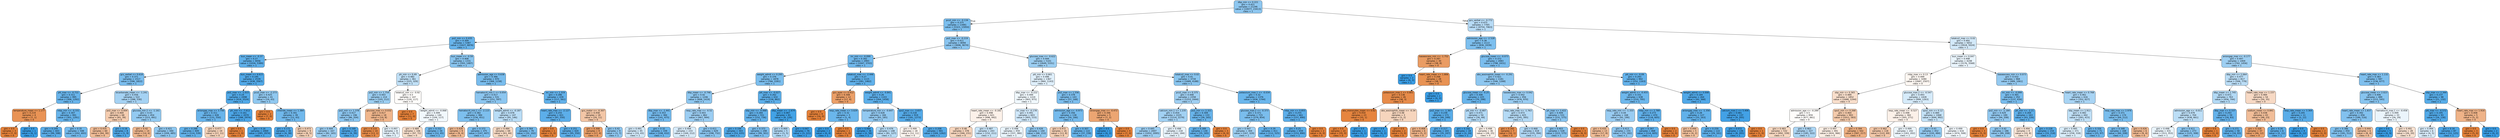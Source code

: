 digraph Tree {
node [shape=box, style="filled, rounded", color="black", fontname="helvetica"] ;
edge [fontname="helvetica"] ;
0 [label="dbp_min <= 0.221\ngini = 0.421\nsamples = 21246\nvalue = [10077, 23413]\nclass = 1", fillcolor="#8ec7f0"] ;
1 [label="pco2_min <= -0.134\ngini = 0.375\nsamples = 13481\nvalue = [5323, 15950]\nclass = 1", fillcolor="#7bbeee"] ;
0 -> 1 [labeldistance=2.5, labelangle=45, headlabel="True"] ;
2 [label="po2_min <= 0.435\ngini = 0.309\nsamples = 5387\nvalue = [1627, 6876]\nclass = 1", fillcolor="#68b4eb"] ;
1 -> 2 ;
3 [label="bun_mean <= -0.37\ngini = 0.27\nsamples = 4056\nvalue = [1034, 5389]\nclass = 1", fillcolor="#5fb0ea"] ;
2 -> 3 ;
4 [label="gcs_verbal <= 0.618\ngini = 0.371\nsamples = 1517\nvalue = [596, 1822]\nclass = 1", fillcolor="#7abdee"] ;
3 -> 4 ;
5 [label="ptt_max <= -0.722\ngini = 0.311\nsamples = 995\nvalue = [308, 1292]\nclass = 1", fillcolor="#68b4eb"] ;
4 -> 5 ;
6 [label="temperature_mean <= 1.177\ngini = 0.219\nsamples = 4\nvalue = [7, 1]\nclass = 0", fillcolor="#e99355"] ;
5 -> 6 ;
7 [label="gini = 0.0\nsamples = 3\nvalue = [7, 0]\nclass = 0", fillcolor="#e58139"] ;
6 -> 7 ;
8 [label="gini = 0.0\nsamples = 1\nvalue = [0, 1]\nclass = 1", fillcolor="#399de5"] ;
6 -> 8 ;
9 [label="mbp_min <= -0.331\ngini = 0.307\nsamples = 991\nvalue = [301, 1291]\nclass = 1", fillcolor="#67b4eb"] ;
5 -> 9 ;
10 [label="gini = 0.244\nsamples = 443\nvalue = [99, 598]\nclass = 1", fillcolor="#5aade9"] ;
9 -> 10 ;
11 [label="gini = 0.35\nsamples = 548\nvalue = [202, 693]\nclass = 1", fillcolor="#73baed"] ;
9 -> 11 ;
12 [label="bicarbonate_mean <= -1.241\ngini = 0.456\nsamples = 522\nvalue = [288, 530]\nclass = 1", fillcolor="#a5d2f3"] ;
4 -> 12 ;
13 [label="po2_max <= 0.004\ngini = 0.469\nsamples = 68\nvalue = [65, 39]\nclass = 0", fillcolor="#f5cdb0"] ;
12 -> 13 ;
14 [label="gini = 0.435\nsamples = 60\nvalue = [64, 30]\nclass = 0", fillcolor="#f1bc96"] ;
13 -> 14 ;
15 [label="gini = 0.18\nsamples = 8\nvalue = [1, 9]\nclass = 1", fillcolor="#4fa8e8"] ;
13 -> 15 ;
16 [label="glucose_min.2 <= -1.161\ngini = 0.43\nsamples = 454\nvalue = [223, 491]\nclass = 1", fillcolor="#93caf1"] ;
12 -> 16 ;
17 [label="gini = 0.42\nsamples = 14\nvalue = [14, 6]\nclass = 0", fillcolor="#f0b78e"] ;
16 -> 17 ;
18 [label="gini = 0.421\nsamples = 440\nvalue = [209, 485]\nclass = 1", fillcolor="#8ec7f0"] ;
16 -> 18 ;
19 [label="bun_mean <= 4.615\ngini = 0.195\nsamples = 2539\nvalue = [438, 3567]\nclass = 1", fillcolor="#51a9e8"] ;
3 -> 19 ;
20 [label="po2_max <= -1.015\ngini = 0.19\nsamples = 2498\nvalue = [419, 3524]\nclass = 1", fillcolor="#51a9e8"] ;
19 -> 20 ;
21 [label="aniongap_max <= 3.756\ngini = 0.311\nsamples = 428\nvalue = [131, 550]\nclass = 1", fillcolor="#68b4eb"] ;
20 -> 21 ;
22 [label="gini = 0.288\nsamples = 409\nvalue = [114, 539]\nclass = 1", fillcolor="#63b2ea"] ;
21 -> 22 ;
23 [label="gini = 0.477\nsamples = 19\nvalue = [17, 11]\nclass = 0", fillcolor="#f6d3b9"] ;
21 -> 23 ;
24 [label="ph_min <= -7.612\ngini = 0.161\nsamples = 2070\nvalue = [288, 2974]\nclass = 1", fillcolor="#4ca6e8"] ;
20 -> 24 ;
25 [label="gini = 0.0\nsamples = 1\nvalue = [3, 0]\nclass = 0", fillcolor="#e58139"] ;
24 -> 25 ;
26 [label="gini = 0.16\nsamples = 2069\nvalue = [285, 2974]\nclass = 1", fillcolor="#4ca6e7"] ;
24 -> 26 ;
27 [label="pco2_max <= -2.273\ngini = 0.425\nsamples = 41\nvalue = [19, 43]\nclass = 1", fillcolor="#90c8f0"] ;
19 -> 27 ;
28 [label="gini = 0.0\nsamples = 2\nvalue = [7, 0]\nclass = 0", fillcolor="#e58139"] ;
27 -> 28 ;
29 [label="chloride_mean <= 1.384\ngini = 0.341\nsamples = 39\nvalue = [12, 43]\nclass = 1", fillcolor="#70b8ec"] ;
27 -> 29 ;
30 [label="gini = 0.172\nsamples = 30\nvalue = [4, 38]\nclass = 1", fillcolor="#4ea7e8"] ;
29 -> 30 ;
31 [label="gini = 0.473\nsamples = 9\nvalue = [8, 5]\nclass = 0", fillcolor="#f5d0b5"] ;
29 -> 31 ;
32 [label="bun_mean <= -0.59\ngini = 0.408\nsamples = 1331\nvalue = [593, 1487]\nclass = 1", fillcolor="#88c4ef"] ;
2 -> 32 ;
33 [label="ph_min <= 0.49\ngini = 0.482\nsamples = 361\nvalue = [225, 329]\nclass = 1", fillcolor="#c0e0f7"] ;
32 -> 33 ;
34 [label="po2_min <= 1.754\ngini = 0.443\nsamples = 214\nvalue = [105, 212]\nclass = 1", fillcolor="#9bcef2"] ;
33 -> 34 ;
35 [label="po2_min <= 1.378\ngini = 0.417\nsamples = 196\nvalue = [86, 204]\nclass = 1", fillcolor="#8cc6f0"] ;
34 -> 35 ;
36 [label="gini = 0.444\nsamples = 167\nvalue = [82, 165]\nclass = 1", fillcolor="#9bcef2"] ;
35 -> 36 ;
37 [label="gini = 0.169\nsamples = 29\nvalue = [4, 39]\nclass = 1", fillcolor="#4da7e8"] ;
35 -> 37 ;
38 [label="glucose_max <= 0.032\ngini = 0.417\nsamples = 18\nvalue = [19, 8]\nclass = 0", fillcolor="#f0b68c"] ;
34 -> 38 ;
39 [label="gini = 0.133\nsamples = 10\nvalue = [13, 1]\nclass = 0", fillcolor="#e78b48"] ;
38 -> 39 ;
40 [label="gini = 0.497\nsamples = 8\nvalue = [6, 7]\nclass = 1", fillcolor="#e3f1fb"] ;
38 -> 40 ;
41 [label="totalco2_min <= -0.92\ngini = 0.5\nsamples = 147\nvalue = [120, 117]\nclass = 0", fillcolor="#fefcfa"] ;
33 -> 41 ;
42 [label="gini = 0.0\nsamples = 7\nvalue = [11, 0]\nclass = 0", fillcolor="#e58139"] ;
41 -> 42 ;
43 [label="weight_admit <= -0.068\ngini = 0.499\nsamples = 140\nvalue = [109, 117]\nclass = 1", fillcolor="#f1f8fd"] ;
41 -> 43 ;
44 [label="gini = 0.489\nsamples = 106\nvalue = [97, 72]\nclass = 0", fillcolor="#f8dfcc"] ;
43 -> 44 ;
45 [label="gini = 0.332\nsamples = 34\nvalue = [12, 45]\nclass = 1", fillcolor="#6eb7ec"] ;
43 -> 45 ;
46 [label="admission_age <= 0.638\ngini = 0.366\nsamples = 970\nvalue = [368, 1158]\nclass = 1", fillcolor="#78bced"] ;
32 -> 46 ;
47 [label="hematocrit_min.1 <= 0.054\ngini = 0.417\nsamples = 531\nvalue = [251, 597]\nclass = 1", fillcolor="#8cc6f0"] ;
46 -> 47 ;
48 [label="hematocrit_min.1 <= -2.115\ngini = 0.382\nsamples = 384\nvalue = [156, 451]\nclass = 1", fillcolor="#7dbfee"] ;
47 -> 48 ;
49 [label="gini = 0.426\nsamples = 9\nvalue = [9, 4]\nclass = 0", fillcolor="#f1b991"] ;
48 -> 49 ;
50 [label="gini = 0.372\nsamples = 375\nvalue = [147, 447]\nclass = 1", fillcolor="#7abdee"] ;
48 -> 50 ;
51 [label="weight_admit <= -0.187\ngini = 0.478\nsamples = 147\nvalue = [95, 146]\nclass = 1", fillcolor="#baddf6"] ;
47 -> 51 ;
52 [label="gini = 0.484\nsamples = 68\nvalue = [63, 44]\nclass = 0", fillcolor="#f7d9c3"] ;
51 -> 52 ;
53 [label="gini = 0.364\nsamples = 79\nvalue = [32, 102]\nclass = 1", fillcolor="#77bced"] ;
51 -> 53 ;
54 [label="inr_min <= 1.319\ngini = 0.286\nsamples = 439\nvalue = [117, 561]\nclass = 1", fillcolor="#62b1ea"] ;
46 -> 54 ;
55 [label="heart_rate_max <= -2.127\ngini = 0.255\nsamples = 421\nvalue = [97, 550]\nclass = 1", fillcolor="#5caeea"] ;
54 -> 55 ;
56 [label="gini = 0.0\nsamples = 1\nvalue = [2, 0]\nclass = 0", fillcolor="#e58139"] ;
55 -> 56 ;
57 [label="gini = 0.251\nsamples = 420\nvalue = [95, 550]\nclass = 1", fillcolor="#5baee9"] ;
55 -> 57 ;
58 [label="gcs_motor <= -0.307\ngini = 0.458\nsamples = 18\nvalue = [20, 11]\nclass = 0", fillcolor="#f3c6a6"] ;
54 -> 58 ;
59 [label="gini = 0.308\nsamples = 9\nvalue = [17, 4]\nclass = 0", fillcolor="#eb9f68"] ;
58 -> 59 ;
60 [label="gini = 0.42\nsamples = 9\nvalue = [3, 7]\nclass = 1", fillcolor="#8ec7f0"] ;
58 -> 60 ;
61 [label="po2_max <= -0.219\ngini = 0.411\nsamples = 8094\nvalue = [3696, 9074]\nclass = 1", fillcolor="#8ac5f0"] ;
1 -> 61 ;
62 [label="inr_min <= -0.099\ngini = 0.342\nsamples = 2993\nvalue = [1047, 3743]\nclass = 1", fillcolor="#70b8ec"] ;
61 -> 62 ;
63 [label="weight_admit <= 0.295\ngini = 0.376\nsamples = 1878\nvalue = [766, 2281]\nclass = 1", fillcolor="#7bbeee"] ;
62 -> 63 ;
64 [label="dbp_mean <= -0.746\ngini = 0.42\nsamples = 1246\nvalue = [608, 1419]\nclass = 1", fillcolor="#8ec7f0"] ;
63 -> 64 ;
65 [label="dbp_max <= -1.441\ngini = 0.353\nsamples = 384\nvalue = [141, 475]\nclass = 1", fillcolor="#74baed"] ;
64 -> 65 ;
66 [label="gini = 0.491\nsamples = 45\nvalue = [33, 43]\nclass = 1", fillcolor="#d1e8f9"] ;
65 -> 66 ;
67 [label="gini = 0.32\nsamples = 339\nvalue = [108, 432]\nclass = 1", fillcolor="#6ab6ec"] ;
65 -> 67 ;
68 [label="resp_rate_max <= -0.52\ngini = 0.443\nsamples = 862\nvalue = [467, 944]\nclass = 1", fillcolor="#9bcdf2"] ;
64 -> 68 ;
69 [label="gini = 0.494\nsamples = 233\nvalue = [169, 212]\nclass = 1", fillcolor="#d7ebfa"] ;
68 -> 69 ;
70 [label="gini = 0.411\nsamples = 629\nvalue = [298, 732]\nclass = 1", fillcolor="#8ac5f0"] ;
68 -> 70 ;
71 [label="ptt_max <= -0.027\ngini = 0.262\nsamples = 632\nvalue = [158, 862]\nclass = 1", fillcolor="#5dafea"] ;
63 -> 71 ;
72 [label="sbp_min <= -0.068\ngini = 0.284\nsamples = 551\nvalue = [152, 736]\nclass = 1", fillcolor="#62b1ea"] ;
71 -> 72 ;
73 [label="gini = 0.194\nsamples = 303\nvalue = [53, 435]\nclass = 1", fillcolor="#51a9e8"] ;
72 -> 73 ;
74 [label="gini = 0.372\nsamples = 248\nvalue = [99, 301]\nclass = 1", fillcolor="#7abdee"] ;
72 -> 74 ;
75 [label="dbp_mean <= -1.674\ngini = 0.087\nsamples = 81\nvalue = [6, 126]\nclass = 1", fillcolor="#42a2e6"] ;
71 -> 75 ;
76 [label="gini = 0.469\nsamples = 5\nvalue = [3, 5]\nclass = 1", fillcolor="#b0d8f5"] ;
75 -> 76 ;
77 [label="gini = 0.047\nsamples = 76\nvalue = [3, 121]\nclass = 1", fillcolor="#3e9fe6"] ;
75 -> 77 ;
78 [label="totalco2_max <= -2.446\ngini = 0.27\nsamples = 1115\nvalue = [281, 1462]\nclass = 1", fillcolor="#5fb0ea"] ;
62 -> 78 ;
79 [label="gcs_eyes <= 0.412\ngini = 0.308\nsamples = 12\nvalue = [17, 4]\nclass = 0", fillcolor="#eb9f68"] ;
78 -> 79 ;
80 [label="gini = 0.0\nsamples = 9\nvalue = [16, 0]\nclass = 0", fillcolor="#e58139"] ;
79 -> 80 ;
81 [label="resp_rate_mean <= 3.029\ngini = 0.32\nsamples = 3\nvalue = [1, 4]\nclass = 1", fillcolor="#6ab6ec"] ;
79 -> 81 ;
82 [label="gini = 0.0\nsamples = 2\nvalue = [0, 4]\nclass = 1", fillcolor="#399de5"] ;
81 -> 82 ;
83 [label="gini = 0.0\nsamples = 1\nvalue = [1, 0]\nclass = 0", fillcolor="#e58139"] ;
81 -> 83 ;
84 [label="weight_admit <= -0.841\ngini = 0.26\nsamples = 1103\nvalue = [264, 1458]\nclass = 1", fillcolor="#5dafea"] ;
78 -> 84 ;
85 [label="temperature_min <= -0.647\ngini = 0.428\nsamples = 184\nvalue = [83, 185]\nclass = 1", fillcolor="#92c9f1"] ;
84 -> 85 ;
86 [label="gini = 0.064\nsamples = 36\nvalue = [2, 58]\nclass = 1", fillcolor="#40a0e6"] ;
85 -> 86 ;
87 [label="gini = 0.476\nsamples = 148\nvalue = [81, 127]\nclass = 1", fillcolor="#b7dcf6"] ;
85 -> 87 ;
88 [label="spo2_max <= -3.657\ngini = 0.218\nsamples = 919\nvalue = [181, 1273]\nclass = 1", fillcolor="#55abe9"] ;
84 -> 88 ;
89 [label="gini = 0.499\nsamples = 18\nvalue = [12, 11]\nclass = 0", fillcolor="#fdf5ef"] ;
88 -> 89 ;
90 [label="gini = 0.208\nsamples = 901\nvalue = [169, 1262]\nclass = 1", fillcolor="#54aae8"] ;
88 -> 90 ;
91 [label="glucose_max <= -0.622\ngini = 0.444\nsamples = 5101\nvalue = [2649, 5331]\nclass = 1", fillcolor="#9bcef2"] ;
61 -> 91 ;
92 [label="ptt_min <= 0.661\ngini = 0.496\nsamples = 1367\nvalue = [960, 1143]\nclass = 1", fillcolor="#dfeffb"] ;
91 -> 92 ;
93 [label="dbp_max <= -0.222\ngini = 0.499\nsamples = 1224\nvalue = [903, 975]\nclass = 1", fillcolor="#f0f8fd"] ;
92 -> 93 ;
94 [label="heart_rate_mean <= -0.182\ngini = 0.498\nsamples = 621\nvalue = [498, 442]\nclass = 0", fillcolor="#fcf1e9"] ;
93 -> 94 ;
95 [label="gini = 0.48\nsamples = 378\nvalue = [346, 231]\nclass = 0", fillcolor="#f6d5bd"] ;
94 -> 95 ;
96 [label="gini = 0.487\nsamples = 243\nvalue = [152, 211]\nclass = 1", fillcolor="#c8e4f8"] ;
94 -> 96 ;
97 [label="inr_max <= -0.178\ngini = 0.491\nsamples = 603\nvalue = [405, 533]\nclass = 1", fillcolor="#cfe7f9"] ;
93 -> 97 ;
98 [label="gini = 0.498\nsamples = 459\nvalue = [337, 380]\nclass = 1", fillcolor="#e9f4fc"] ;
97 -> 98 ;
99 [label="gini = 0.426\nsamples = 144\nvalue = [68, 153]\nclass = 1", fillcolor="#91c9f1"] ;
97 -> 99 ;
100 [label="po2_max <= 1.556\ngini = 0.378\nsamples = 143\nvalue = [57, 168]\nclass = 1", fillcolor="#7cbeee"] ;
92 -> 100 ;
101 [label="admission_age <= -0.973\ngini = 0.356\nsamples = 138\nvalue = [50, 166]\nclass = 1", fillcolor="#75bbed"] ;
100 -> 101 ;
102 [label="gini = 0.472\nsamples = 16\nvalue = [13, 8]\nclass = 0", fillcolor="#f5cfb3"] ;
101 -> 102 ;
103 [label="gini = 0.307\nsamples = 122\nvalue = [37, 158]\nclass = 1", fillcolor="#67b4eb"] ;
101 -> 103 ;
104 [label="aniongap_max <= -0.472\ngini = 0.346\nsamples = 5\nvalue = [7, 2]\nclass = 0", fillcolor="#eca572"] ;
100 -> 104 ;
105 [label="gini = 0.0\nsamples = 1\nvalue = [0, 2]\nclass = 1", fillcolor="#399de5"] ;
104 -> 105 ;
106 [label="gini = 0.0\nsamples = 4\nvalue = [7, 0]\nclass = 0", fillcolor="#e58139"] ;
104 -> 106 ;
107 [label="totalco2_max <= 0.02\ngini = 0.41\nsamples = 3734\nvalue = [1689, 4188]\nclass = 1", fillcolor="#89c5ef"] ;
91 -> 107 ;
108 [label="pco2_max <= 0.375\ngini = 0.448\nsamples = 2358\nvalue = [1253, 2444]\nclass = 1", fillcolor="#9fcff2"] ;
107 -> 108 ;
109 [label="calcium_min.1 <= 1.235\ngini = 0.454\nsamples = 2225\nvalue = [1214, 2279]\nclass = 1", fillcolor="#a2d1f3"] ;
108 -> 109 ;
110 [label="gini = 0.445\nsamples = 2007\nvalue = [1052, 2095]\nclass = 1", fillcolor="#9ccef2"] ;
109 -> 110 ;
111 [label="gini = 0.498\nsamples = 218\nvalue = [162, 184]\nclass = 1", fillcolor="#e7f3fc"] ;
109 -> 111 ;
112 [label="po2_min <= 2.321\ngini = 0.309\nsamples = 133\nvalue = [39, 165]\nclass = 1", fillcolor="#68b4eb"] ;
108 -> 112 ;
113 [label="gini = 0.289\nsamples = 130\nvalue = [35, 165]\nclass = 1", fillcolor="#63b2eb"] ;
112 -> 113 ;
114 [label="gini = 0.0\nsamples = 3\nvalue = [4, 0]\nclass = 0", fillcolor="#e58139"] ;
112 -> 114 ;
115 [label="potassium_max.1 <= -0.034\ngini = 0.32\nsamples = 1376\nvalue = [436, 1744]\nclass = 1", fillcolor="#6ab6ec"] ;
107 -> 115 ;
116 [label="glucose_max.2 <= -0.373\ngini = 0.371\nsamples = 715\nvalue = [279, 854]\nclass = 1", fillcolor="#7abded"] ;
115 -> 116 ;
117 [label="gini = 0.447\nsamples = 304\nvalue = [167, 329]\nclass = 1", fillcolor="#9ecff2"] ;
116 -> 117 ;
118 [label="gini = 0.29\nsamples = 411\nvalue = [112, 525]\nclass = 1", fillcolor="#63b2eb"] ;
116 -> 118 ;
119 [label="mbp_min <= 0.855\ngini = 0.255\nsamples = 661\nvalue = [157, 890]\nclass = 1", fillcolor="#5caeea"] ;
115 -> 119 ;
120 [label="gini = 0.25\nsamples = 659\nvalue = [153, 890]\nclass = 1", fillcolor="#5baee9"] ;
119 -> 120 ;
121 [label="gini = 0.0\nsamples = 2\nvalue = [4, 0]\nclass = 0", fillcolor="#e58139"] ;
119 -> 121 ;
122 [label="gcs_verbal <= -0.772\ngini = 0.475\nsamples = 7765\nvalue = [4754, 7463]\nclass = 1", fillcolor="#b7dbf6"] ;
0 -> 122 [labeldistance=2.5, labelangle=-45, headlabel="False"] ;
123 [label="admission_age <= -2.528\ngini = 0.38\nsamples = 2113\nvalue = [836, 2439]\nclass = 1", fillcolor="#7dbfee"] ;
122 -> 123 ;
124 [label="baseexcess_min <= -1.752\ngini = 0.287\nsamples = 30\nvalue = [38, 8]\nclass = 0", fillcolor="#ea9c63"] ;
123 -> 124 ;
125 [label="gini = 0.0\nsamples = 2\nvalue = [0, 3]\nclass = 1", fillcolor="#399de5"] ;
124 -> 125 ;
126 [label="heart_rate_mean <= 1.806\ngini = 0.206\nsamples = 28\nvalue = [38, 5]\nclass = 0", fillcolor="#e89253"] ;
124 -> 126 ;
127 [label="potassium_max.1 <= 0.801\ngini = 0.136\nsamples = 26\nvalue = [38, 3]\nclass = 0", fillcolor="#e78b49"] ;
126 -> 127 ;
128 [label="abs_monocytes_mean <= 0.62\ngini = 0.054\nsamples = 23\nvalue = [35, 1]\nclass = 0", fillcolor="#e6853f"] ;
127 -> 128 ;
129 [label="gini = 0.0\nsamples = 22\nvalue = [35, 0]\nclass = 0", fillcolor="#e58139"] ;
128 -> 129 ;
130 [label="gini = 0.0\nsamples = 1\nvalue = [0, 1]\nclass = 1", fillcolor="#399de5"] ;
128 -> 130 ;
131 [label="abs_eosinophils_mean <= -0.34\ngini = 0.48\nsamples = 3\nvalue = [3, 2]\nclass = 0", fillcolor="#f6d5bd"] ;
127 -> 131 ;
132 [label="gini = 0.0\nsamples = 1\nvalue = [0, 2]\nclass = 1", fillcolor="#399de5"] ;
131 -> 132 ;
133 [label="gini = 0.0\nsamples = 2\nvalue = [3, 0]\nclass = 0", fillcolor="#e58139"] ;
131 -> 133 ;
134 [label="gini = 0.0\nsamples = 2\nvalue = [0, 2]\nclass = 1", fillcolor="#399de5"] ;
126 -> 134 ;
135 [label="glucose_mean <= -0.073\ngini = 0.372\nsamples = 2083\nvalue = [798, 2431]\nclass = 1", fillcolor="#7abdee"] ;
123 -> 135 ;
136 [label="abs_eosinophils_mean <= -0.291\ngini = 0.421\nsamples = 1181\nvalue = [546, 1268]\nclass = 1", fillcolor="#8ec7f0"] ;
135 -> 136 ;
137 [label="glucose_mean <= -0.25\ngini = 0.308\nsamples = 225\nvalue = [70, 298]\nclass = 1", fillcolor="#68b4eb"] ;
136 -> 137 ;
138 [label="po2_max <= -1.367\ngini = 0.239\nsamples = 171\nvalue = [40, 249]\nclass = 1", fillcolor="#59ade9"] ;
137 -> 138 ;
139 [label="gini = 0.408\nsamples = 6\nvalue = [5, 2]\nclass = 0", fillcolor="#efb388"] ;
138 -> 139 ;
140 [label="gini = 0.217\nsamples = 165\nvalue = [35, 247]\nclass = 1", fillcolor="#55abe9"] ;
138 -> 140 ;
141 [label="ptt_min <= -0.487\ngini = 0.471\nsamples = 54\nvalue = [30, 49]\nclass = 1", fillcolor="#b2d9f5"] ;
137 -> 141 ;
142 [label="gini = 0.142\nsamples = 18\nvalue = [2, 24]\nclass = 1", fillcolor="#49a5e7"] ;
141 -> 142 ;
143 [label="gini = 0.498\nsamples = 36\nvalue = [28, 25]\nclass = 0", fillcolor="#fcf2ea"] ;
141 -> 143 ;
144 [label="baseexcess_max <= 0.042\ngini = 0.442\nsamples = 956\nvalue = [476, 970]\nclass = 1", fillcolor="#9acdf2"] ;
136 -> 144 ;
145 [label="resp_rate_max <= -1.763\ngini = 0.473\nsamples = 425\nvalue = [245, 395]\nclass = 1", fillcolor="#b4daf5"] ;
144 -> 145 ;
146 [label="gini = 0.165\nsamples = 7\nvalue = [10, 1]\nclass = 0", fillcolor="#e88e4d"] ;
145 -> 146 ;
147 [label="gini = 0.468\nsamples = 418\nvalue = [235, 394]\nclass = 1", fillcolor="#afd7f5"] ;
145 -> 147 ;
148 [label="ph_max <= 3.422\ngini = 0.409\nsamples = 531\nvalue = [231, 575]\nclass = 1", fillcolor="#89c4ef"] ;
144 -> 148 ;
149 [label="gini = 0.403\nsamples = 528\nvalue = [223, 575]\nclass = 1", fillcolor="#86c3ef"] ;
148 -> 149 ;
150 [label="gini = 0.0\nsamples = 3\nvalue = [8, 0]\nclass = 0", fillcolor="#e58139"] ;
148 -> 150 ;
151 [label="ptt_min <= -0.09\ngini = 0.293\nsamples = 902\nvalue = [252, 1163]\nclass = 1", fillcolor="#64b2eb"] ;
135 -> 151 ;
152 [label="weight_admit <= -0.455\ngini = 0.331\nsamples = 638\nvalue = [210, 795]\nclass = 1", fillcolor="#6db7ec"] ;
151 -> 152 ;
153 [label="resp_rate_min <= -1.333\ngini = 0.44\nsamples = 168\nvalue = [92, 190]\nclass = 1", fillcolor="#99ccf2"] ;
152 -> 153 ;
154 [label="gini = 0.435\nsamples = 13\nvalue = [17, 8]\nclass = 0", fillcolor="#f1bc96"] ;
153 -> 154 ;
155 [label="gini = 0.413\nsamples = 155\nvalue = [75, 182]\nclass = 1", fillcolor="#8bc5f0"] ;
153 -> 155 ;
156 [label="mbp_min <= 2.789\ngini = 0.273\nsamples = 470\nvalue = [118, 605]\nclass = 1", fillcolor="#60b0ea"] ;
152 -> 156 ;
157 [label="gini = 0.267\nsamples = 468\nvalue = [114, 605]\nclass = 1", fillcolor="#5eafea"] ;
156 -> 157 ;
158 [label="gini = 0.0\nsamples = 2\nvalue = [4, 0]\nclass = 0", fillcolor="#e58139"] ;
156 -> 158 ;
159 [label="weight_admit <= 0.008\ngini = 0.184\nsamples = 264\nvalue = [42, 368]\nclass = 1", fillcolor="#50a8e8"] ;
151 -> 159 ;
160 [label="aniongap_max <= -1.356\ngini = 0.28\nsamples = 127\nvalue = [33, 163]\nclass = 1", fillcolor="#61b1ea"] ;
159 -> 160 ;
161 [label="gini = 0.444\nsamples = 5\nvalue = [4, 2]\nclass = 0", fillcolor="#f2c09c"] ;
160 -> 161 ;
162 [label="gini = 0.259\nsamples = 122\nvalue = [29, 161]\nclass = 1", fillcolor="#5dafea"] ;
160 -> 162 ;
163 [label="calcium_max.1 <= 5.406\ngini = 0.081\nsamples = 137\nvalue = [9, 205]\nclass = 1", fillcolor="#42a1e6"] ;
159 -> 163 ;
164 [label="gini = 0.072\nsamples = 136\nvalue = [8, 205]\nclass = 1", fillcolor="#41a1e6"] ;
163 -> 164 ;
165 [label="gini = 0.0\nsamples = 1\nvalue = [1, 0]\nclass = 0", fillcolor="#e58139"] ;
163 -> 165 ;
166 [label="totalco2_max <= 0.02\ngini = 0.492\nsamples = 5652\nvalue = [3918, 5024]\nclass = 1", fillcolor="#d3e9f9"] ;
122 -> 166 ;
167 [label="bun_mean <= 0.047\ngini = 0.498\nsamples = 4248\nvalue = [3176, 3568]\nclass = 1", fillcolor="#e9f4fc"] ;
166 -> 167 ;
168 [label="mbp_max <= 0.13\ngini = 0.499\nsamples = 3280\nvalue = [2687, 2507]\nclass = 0", fillcolor="#fdf7f2"] ;
167 -> 168 ;
169 [label="sbp_min <= 0.365\ngini = 0.489\nsamples = 1852\nvalue = [1688, 1244]\nclass = 0", fillcolor="#f8decb"] ;
168 -> 169 ;
170 [label="admission_age <= -0.289\ngini = 0.5\nsamples = 859\nvalue = [677, 661]\nclass = 0", fillcolor="#fefcfa"] ;
169 -> 170 ;
171 [label="gini = 0.483\nsamples = 532\nvalue = [492, 339]\nclass = 0", fillcolor="#f7d8c1"] ;
170 -> 171 ;
172 [label="gini = 0.463\nsamples = 327\nvalue = [185, 322]\nclass = 1", fillcolor="#abd5f4"] ;
170 -> 172 ;
173 [label="spo2_min <= 0.268\ngini = 0.464\nsamples = 993\nvalue = [1011, 583]\nclass = 0", fillcolor="#f4caab"] ;
169 -> 173 ;
174 [label="gini = 0.497\nsamples = 491\nvalue = [424, 366]\nclass = 0", fillcolor="#fbeee4"] ;
173 -> 174 ;
175 [label="gini = 0.394\nsamples = 502\nvalue = [587, 217]\nclass = 0", fillcolor="#efb082"] ;
173 -> 175 ;
176 [label="glucose_max.2 <= -0.547\ngini = 0.493\nsamples = 1428\nvalue = [999, 1263]\nclass = 1", fillcolor="#d6ebfa"] ;
168 -> 176 ;
177 [label="resp_rate_mean <= -0.527\ngini = 0.498\nsamples = 360\nvalue = [305, 271]\nclass = 0", fillcolor="#fcf1e9"] ;
176 -> 177 ;
178 [label="gini = 0.462\nsamples = 118\nvalue = [122, 69]\nclass = 0", fillcolor="#f4c8a9"] ;
177 -> 178 ;
179 [label="gini = 0.499\nsamples = 242\nvalue = [183, 202]\nclass = 1", fillcolor="#ecf6fd"] ;
177 -> 179 ;
180 [label="spo2_min <= 0.12\ngini = 0.484\nsamples = 1068\nvalue = [694, 992]\nclass = 1", fillcolor="#c4e2f7"] ;
176 -> 180 ;
181 [label="gini = 0.43\nsamples = 452\nvalue = [220, 484]\nclass = 1", fillcolor="#93caf1"] ;
180 -> 181 ;
182 [label="gini = 0.499\nsamples = 616\nvalue = [474, 508]\nclass = 1", fillcolor="#f2f8fd"] ;
180 -> 182 ;
183 [label="baseexcess_min <= 0.073\ngini = 0.432\nsamples = 968\nvalue = [489, 1061]\nclass = 1", fillcolor="#94caf1"] ;
167 -> 183 ;
184 [label="inr_min <= -0.099\ngini = 0.365\nsamples = 352\nvalue = [137, 434]\nclass = 1", fillcolor="#78bced"] ;
183 -> 184 ;
185 [label="po2_min <= -1.184\ngini = 0.429\nsamples = 189\nvalue = [94, 208]\nclass = 1", fillcolor="#92c9f1"] ;
184 -> 185 ;
186 [label="gini = 0.0\nsamples = 3\nvalue = [5, 0]\nclass = 0", fillcolor="#e58139"] ;
185 -> 186 ;
187 [label="gini = 0.42\nsamples = 186\nvalue = [89, 208]\nclass = 1", fillcolor="#8ec7f0"] ;
185 -> 187 ;
188 [label="ph_min <= -2.21\ngini = 0.269\nsamples = 163\nvalue = [43, 226]\nclass = 1", fillcolor="#5fb0ea"] ;
184 -> 188 ;
189 [label="gini = 0.494\nsamples = 9\nvalue = [10, 8]\nclass = 0", fillcolor="#fae6d7"] ;
188 -> 189 ;
190 [label="gini = 0.228\nsamples = 154\nvalue = [33, 218]\nclass = 1", fillcolor="#57ace9"] ;
188 -> 190 ;
191 [label="heart_rate_mean <= 0.768\ngini = 0.461\nsamples = 616\nvalue = [352, 627]\nclass = 1", fillcolor="#a8d4f4"] ;
183 -> 191 ;
192 [label="sbp_mean <= 1.911\ngini = 0.482\nsamples = 442\nvalue = [283, 415]\nclass = 1", fillcolor="#c0e0f7"] ;
191 -> 192 ;
193 [label="gini = 0.495\nsamples = 371\nvalue = [258, 318]\nclass = 1", fillcolor="#daedfa"] ;
192 -> 193 ;
194 [label="gini = 0.326\nsamples = 71\nvalue = [25, 97]\nclass = 1", fillcolor="#6cb6ec"] ;
192 -> 194 ;
195 [label="resp_rate_max <= 2.976\ngini = 0.371\nsamples = 174\nvalue = [69, 212]\nclass = 1", fillcolor="#79bded"] ;
191 -> 195 ;
196 [label="gini = 0.348\nsamples = 168\nvalue = [60, 208]\nclass = 1", fillcolor="#72b9ec"] ;
195 -> 196 ;
197 [label="gini = 0.426\nsamples = 6\nvalue = [9, 4]\nclass = 0", fillcolor="#f1b991"] ;
195 -> 197 ;
198 [label="aniongap_max <= -0.177\ngini = 0.447\nsamples = 1404\nvalue = [742, 1456]\nclass = 1", fillcolor="#9ecff2"] ;
166 -> 198 ;
199 [label="dbp_min <= 2.064\ngini = 0.477\nsamples = 817\nvalue = [506, 779]\nclass = 1", fillcolor="#baddf6"] ;
198 -> 199 ;
200 [label="dbp_mean <= 1.745\ngini = 0.471\nsamples = 763\nvalue = [456, 744]\nclass = 1", fillcolor="#b2d9f5"] ;
199 -> 200 ;
201 [label="admission_age <= -0.011\ngini = 0.479\nsamples = 704\nvalue = [438, 661]\nclass = 1", fillcolor="#bcdef6"] ;
200 -> 201 ;
202 [label="gini = 0.498\nsamples = 431\nvalue = [313, 353]\nclass = 1", fillcolor="#e9f4fc"] ;
201 -> 202 ;
203 [label="gini = 0.411\nsamples = 273\nvalue = [125, 308]\nclass = 1", fillcolor="#89c5f0"] ;
201 -> 203 ;
204 [label="dbp_max <= 0.337\ngini = 0.293\nsamples = 59\nvalue = [18, 83]\nclass = 1", fillcolor="#64b2eb"] ;
200 -> 204 ;
205 [label="gini = 0.0\nsamples = 1\nvalue = [2, 0]\nclass = 0", fillcolor="#e58139"] ;
204 -> 205 ;
206 [label="gini = 0.271\nsamples = 58\nvalue = [16, 83]\nclass = 1", fillcolor="#5fb0ea"] ;
204 -> 206 ;
207 [label="heart_rate_max <= 1.157\ngini = 0.484\nsamples = 54\nvalue = [50, 35]\nclass = 0", fillcolor="#f7d9c4"] ;
199 -> 207 ;
208 [label="sodium_mean <= 0.841\ngini = 0.438\nsamples = 43\nvalue = [48, 23]\nclass = 0", fillcolor="#f1bd98"] ;
207 -> 208 ;
209 [label="gini = 0.328\nsamples = 37\nvalue = [46, 12]\nclass = 0", fillcolor="#eca26d"] ;
208 -> 209 ;
210 [label="gini = 0.26\nsamples = 6\nvalue = [2, 11]\nclass = 1", fillcolor="#5dafea"] ;
208 -> 210 ;
211 [label="resp_rate_mean <= 3.364\ngini = 0.245\nsamples = 11\nvalue = [2, 12]\nclass = 1", fillcolor="#5aade9"] ;
207 -> 211 ;
212 [label="gini = 0.0\nsamples = 9\nvalue = [0, 12]\nclass = 1", fillcolor="#399de5"] ;
211 -> 212 ;
213 [label="gini = 0.0\nsamples = 2\nvalue = [2, 0]\nclass = 0", fillcolor="#e58139"] ;
211 -> 213 ;
214 [label="heart_rate_max <= 1.132\ngini = 0.383\nsamples = 587\nvalue = [236, 677]\nclass = 1", fillcolor="#7ebfee"] ;
198 -> 214 ;
215 [label="glucose_mean <= 2.023\ngini = 0.406\nsamples = 489\nvalue = [215, 545]\nclass = 1", fillcolor="#87c4ef"] ;
214 -> 215 ;
216 [label="heart_rate_mean <= 1.837\ngini = 0.392\nsamples = 456\nvalue = [189, 516]\nclass = 1", fillcolor="#82c1ef"] ;
215 -> 216 ;
217 [label="gini = 0.386\nsamples = 450\nvalue = [181, 512]\nclass = 1", fillcolor="#7fc0ee"] ;
216 -> 217 ;
218 [label="gini = 0.444\nsamples = 6\nvalue = [8, 4]\nclass = 0", fillcolor="#f2c09c"] ;
216 -> 218 ;
219 [label="hematocrit_max.1 <= -0.458\ngini = 0.499\nsamples = 33\nvalue = [26, 29]\nclass = 1", fillcolor="#ebf5fc"] ;
215 -> 219 ;
220 [label="gini = 0.0\nsamples = 5\nvalue = [0, 9]\nclass = 1", fillcolor="#399de5"] ;
219 -> 220 ;
221 [label="gini = 0.491\nsamples = 28\nvalue = [26, 20]\nclass = 0", fillcolor="#f9e2d1"] ;
219 -> 221 ;
222 [label="sbp_max <= 2.344\ngini = 0.237\nsamples = 98\nvalue = [21, 132]\nclass = 1", fillcolor="#58ade9"] ;
214 -> 222 ;
223 [label="ptt_max <= -0.572\ngini = 0.195\nsamples = 93\nvalue = [16, 130]\nclass = 1", fillcolor="#51a9e8"] ;
222 -> 223 ;
224 [label="gini = 0.494\nsamples = 6\nvalue = [4, 5]\nclass = 1", fillcolor="#d7ebfa"] ;
223 -> 224 ;
225 [label="gini = 0.16\nsamples = 87\nvalue = [12, 125]\nclass = 1", fillcolor="#4ca6e7"] ;
223 -> 225 ;
226 [label="heart_rate_max <= 1.916\ngini = 0.408\nsamples = 5\nvalue = [5, 2]\nclass = 0", fillcolor="#efb388"] ;
222 -> 226 ;
227 [label="gini = 0.0\nsamples = 3\nvalue = [5, 0]\nclass = 0", fillcolor="#e58139"] ;
226 -> 227 ;
228 [label="gini = 0.0\nsamples = 2\nvalue = [0, 2]\nclass = 1", fillcolor="#399de5"] ;
226 -> 228 ;
}